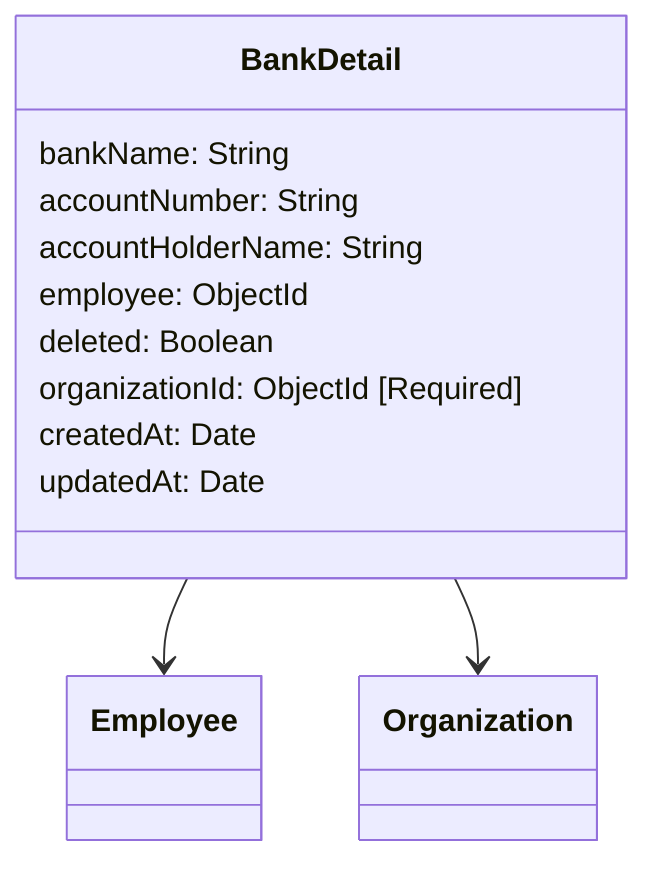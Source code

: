 classDiagram
  class BankDetail {
    bankName: String
    accountNumber: String
    accountHolderName: String
    employee: ObjectId
    deleted: Boolean
    organizationId: ObjectId [Required]
    createdAt: Date
    updatedAt: Date
  }

  BankDetail --> Employee
  BankDetail --> Organization